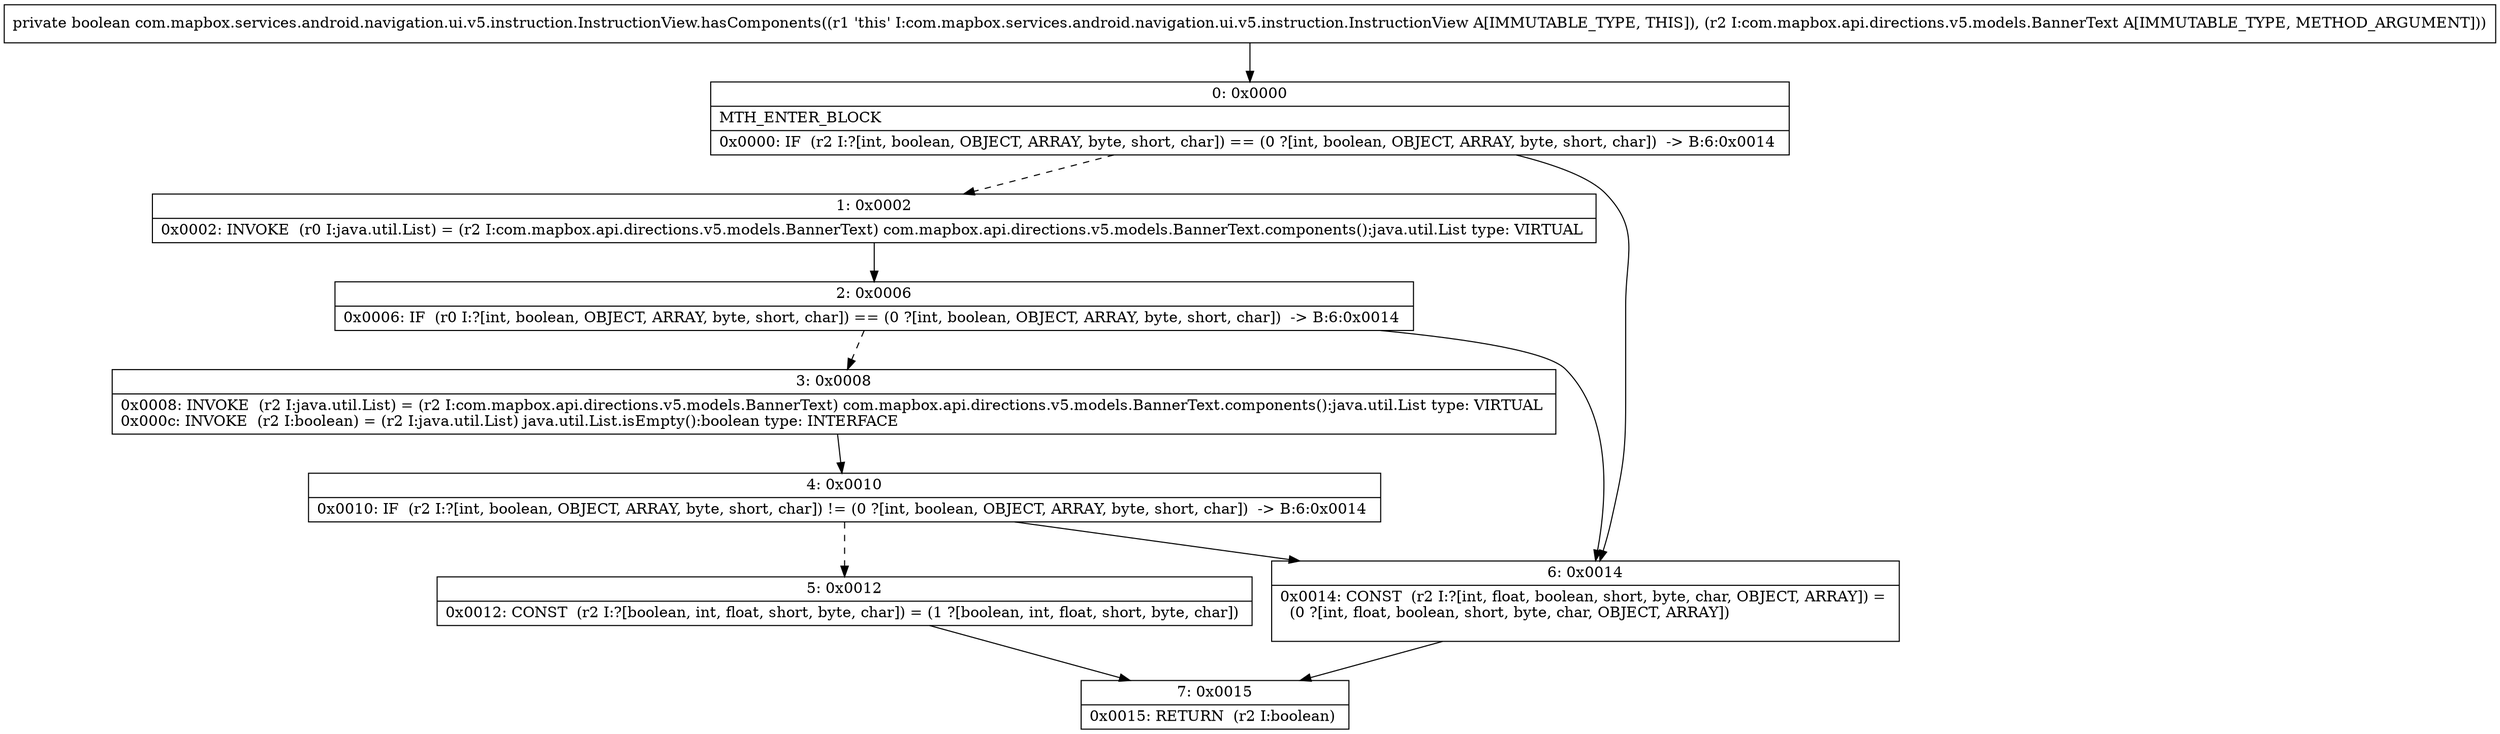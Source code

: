 digraph "CFG forcom.mapbox.services.android.navigation.ui.v5.instruction.InstructionView.hasComponents(Lcom\/mapbox\/api\/directions\/v5\/models\/BannerText;)Z" {
Node_0 [shape=record,label="{0\:\ 0x0000|MTH_ENTER_BLOCK\l|0x0000: IF  (r2 I:?[int, boolean, OBJECT, ARRAY, byte, short, char]) == (0 ?[int, boolean, OBJECT, ARRAY, byte, short, char])  \-\> B:6:0x0014 \l}"];
Node_1 [shape=record,label="{1\:\ 0x0002|0x0002: INVOKE  (r0 I:java.util.List) = (r2 I:com.mapbox.api.directions.v5.models.BannerText) com.mapbox.api.directions.v5.models.BannerText.components():java.util.List type: VIRTUAL \l}"];
Node_2 [shape=record,label="{2\:\ 0x0006|0x0006: IF  (r0 I:?[int, boolean, OBJECT, ARRAY, byte, short, char]) == (0 ?[int, boolean, OBJECT, ARRAY, byte, short, char])  \-\> B:6:0x0014 \l}"];
Node_3 [shape=record,label="{3\:\ 0x0008|0x0008: INVOKE  (r2 I:java.util.List) = (r2 I:com.mapbox.api.directions.v5.models.BannerText) com.mapbox.api.directions.v5.models.BannerText.components():java.util.List type: VIRTUAL \l0x000c: INVOKE  (r2 I:boolean) = (r2 I:java.util.List) java.util.List.isEmpty():boolean type: INTERFACE \l}"];
Node_4 [shape=record,label="{4\:\ 0x0010|0x0010: IF  (r2 I:?[int, boolean, OBJECT, ARRAY, byte, short, char]) != (0 ?[int, boolean, OBJECT, ARRAY, byte, short, char])  \-\> B:6:0x0014 \l}"];
Node_5 [shape=record,label="{5\:\ 0x0012|0x0012: CONST  (r2 I:?[boolean, int, float, short, byte, char]) = (1 ?[boolean, int, float, short, byte, char]) \l}"];
Node_6 [shape=record,label="{6\:\ 0x0014|0x0014: CONST  (r2 I:?[int, float, boolean, short, byte, char, OBJECT, ARRAY]) = \l  (0 ?[int, float, boolean, short, byte, char, OBJECT, ARRAY])\l \l}"];
Node_7 [shape=record,label="{7\:\ 0x0015|0x0015: RETURN  (r2 I:boolean) \l}"];
MethodNode[shape=record,label="{private boolean com.mapbox.services.android.navigation.ui.v5.instruction.InstructionView.hasComponents((r1 'this' I:com.mapbox.services.android.navigation.ui.v5.instruction.InstructionView A[IMMUTABLE_TYPE, THIS]), (r2 I:com.mapbox.api.directions.v5.models.BannerText A[IMMUTABLE_TYPE, METHOD_ARGUMENT])) }"];
MethodNode -> Node_0;
Node_0 -> Node_1[style=dashed];
Node_0 -> Node_6;
Node_1 -> Node_2;
Node_2 -> Node_3[style=dashed];
Node_2 -> Node_6;
Node_3 -> Node_4;
Node_4 -> Node_5[style=dashed];
Node_4 -> Node_6;
Node_5 -> Node_7;
Node_6 -> Node_7;
}

